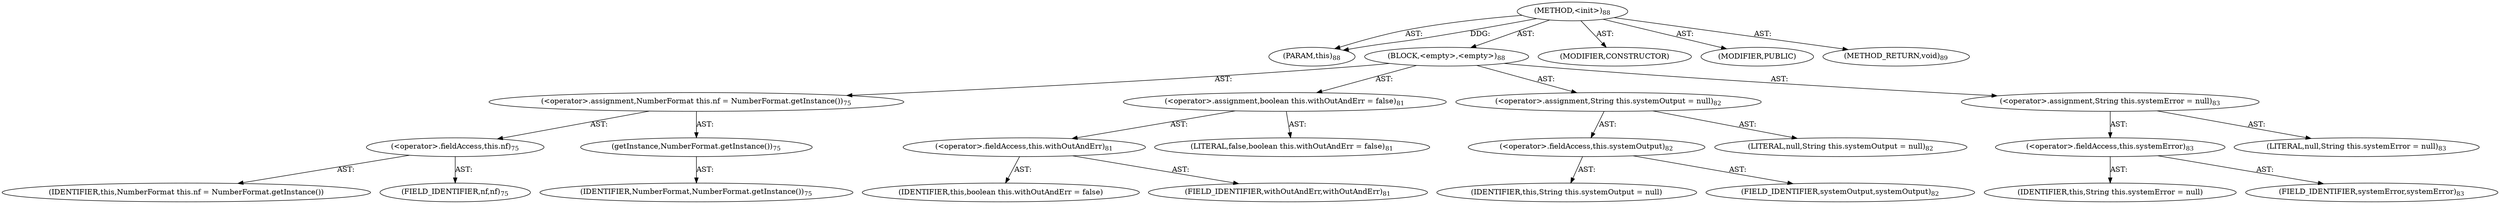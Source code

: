 digraph "&lt;init&gt;" {  
"111669149696" [label = <(METHOD,&lt;init&gt;)<SUB>88</SUB>> ]
"115964116994" [label = <(PARAM,this)<SUB>88</SUB>> ]
"25769803776" [label = <(BLOCK,&lt;empty&gt;,&lt;empty&gt;)<SUB>88</SUB>> ]
"30064771072" [label = <(&lt;operator&gt;.assignment,NumberFormat this.nf = NumberFormat.getInstance())<SUB>75</SUB>> ]
"30064771073" [label = <(&lt;operator&gt;.fieldAccess,this.nf)<SUB>75</SUB>> ]
"68719476738" [label = <(IDENTIFIER,this,NumberFormat this.nf = NumberFormat.getInstance())> ]
"55834574848" [label = <(FIELD_IDENTIFIER,nf,nf)<SUB>75</SUB>> ]
"30064771074" [label = <(getInstance,NumberFormat.getInstance())<SUB>75</SUB>> ]
"68719476739" [label = <(IDENTIFIER,NumberFormat,NumberFormat.getInstance())<SUB>75</SUB>> ]
"30064771075" [label = <(&lt;operator&gt;.assignment,boolean this.withOutAndErr = false)<SUB>81</SUB>> ]
"30064771076" [label = <(&lt;operator&gt;.fieldAccess,this.withOutAndErr)<SUB>81</SUB>> ]
"68719476740" [label = <(IDENTIFIER,this,boolean this.withOutAndErr = false)> ]
"55834574849" [label = <(FIELD_IDENTIFIER,withOutAndErr,withOutAndErr)<SUB>81</SUB>> ]
"90194313216" [label = <(LITERAL,false,boolean this.withOutAndErr = false)<SUB>81</SUB>> ]
"30064771077" [label = <(&lt;operator&gt;.assignment,String this.systemOutput = null)<SUB>82</SUB>> ]
"30064771078" [label = <(&lt;operator&gt;.fieldAccess,this.systemOutput)<SUB>82</SUB>> ]
"68719476741" [label = <(IDENTIFIER,this,String this.systemOutput = null)> ]
"55834574850" [label = <(FIELD_IDENTIFIER,systemOutput,systemOutput)<SUB>82</SUB>> ]
"90194313217" [label = <(LITERAL,null,String this.systemOutput = null)<SUB>82</SUB>> ]
"30064771079" [label = <(&lt;operator&gt;.assignment,String this.systemError = null)<SUB>83</SUB>> ]
"30064771080" [label = <(&lt;operator&gt;.fieldAccess,this.systemError)<SUB>83</SUB>> ]
"68719476742" [label = <(IDENTIFIER,this,String this.systemError = null)> ]
"55834574851" [label = <(FIELD_IDENTIFIER,systemError,systemError)<SUB>83</SUB>> ]
"90194313218" [label = <(LITERAL,null,String this.systemError = null)<SUB>83</SUB>> ]
"133143986181" [label = <(MODIFIER,CONSTRUCTOR)> ]
"133143986182" [label = <(MODIFIER,PUBLIC)> ]
"128849018880" [label = <(METHOD_RETURN,void)<SUB>89</SUB>> ]
  "111669149696" -> "115964116994"  [ label = "AST: "] 
  "111669149696" -> "25769803776"  [ label = "AST: "] 
  "111669149696" -> "133143986181"  [ label = "AST: "] 
  "111669149696" -> "133143986182"  [ label = "AST: "] 
  "111669149696" -> "128849018880"  [ label = "AST: "] 
  "25769803776" -> "30064771072"  [ label = "AST: "] 
  "25769803776" -> "30064771075"  [ label = "AST: "] 
  "25769803776" -> "30064771077"  [ label = "AST: "] 
  "25769803776" -> "30064771079"  [ label = "AST: "] 
  "30064771072" -> "30064771073"  [ label = "AST: "] 
  "30064771072" -> "30064771074"  [ label = "AST: "] 
  "30064771073" -> "68719476738"  [ label = "AST: "] 
  "30064771073" -> "55834574848"  [ label = "AST: "] 
  "30064771074" -> "68719476739"  [ label = "AST: "] 
  "30064771075" -> "30064771076"  [ label = "AST: "] 
  "30064771075" -> "90194313216"  [ label = "AST: "] 
  "30064771076" -> "68719476740"  [ label = "AST: "] 
  "30064771076" -> "55834574849"  [ label = "AST: "] 
  "30064771077" -> "30064771078"  [ label = "AST: "] 
  "30064771077" -> "90194313217"  [ label = "AST: "] 
  "30064771078" -> "68719476741"  [ label = "AST: "] 
  "30064771078" -> "55834574850"  [ label = "AST: "] 
  "30064771079" -> "30064771080"  [ label = "AST: "] 
  "30064771079" -> "90194313218"  [ label = "AST: "] 
  "30064771080" -> "68719476742"  [ label = "AST: "] 
  "30064771080" -> "55834574851"  [ label = "AST: "] 
  "111669149696" -> "115964116994"  [ label = "DDG: "] 
}

